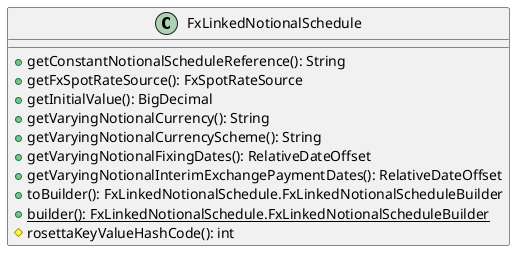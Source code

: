 @startuml

    class FxLinkedNotionalSchedule [[FxLinkedNotionalSchedule.html]] {
        +getConstantNotionalScheduleReference(): String
        +getFxSpotRateSource(): FxSpotRateSource
        +getInitialValue(): BigDecimal
        +getVaryingNotionalCurrency(): String
        +getVaryingNotionalCurrencyScheme(): String
        +getVaryingNotionalFixingDates(): RelativeDateOffset
        +getVaryingNotionalInterimExchangePaymentDates(): RelativeDateOffset
        +toBuilder(): FxLinkedNotionalSchedule.FxLinkedNotionalScheduleBuilder
        {static} +builder(): FxLinkedNotionalSchedule.FxLinkedNotionalScheduleBuilder
        #rosettaKeyValueHashCode(): int
    }

@enduml
